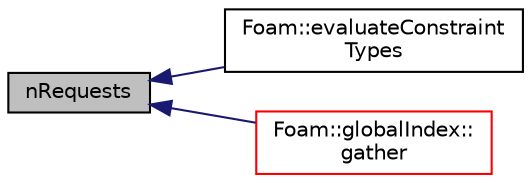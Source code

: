 digraph "nRequests"
{
  bgcolor="transparent";
  edge [fontname="Helvetica",fontsize="10",labelfontname="Helvetica",labelfontsize="10"];
  node [fontname="Helvetica",fontsize="10",shape=record];
  rankdir="LR";
  Node1 [label="nRequests",height=0.2,width=0.4,color="black", fillcolor="grey75", style="filled" fontcolor="black"];
  Node1 -> Node2 [dir="back",color="midnightblue",fontsize="10",style="solid",fontname="Helvetica"];
  Node2 [label="Foam::evaluateConstraint\lTypes",height=0.2,width=0.4,color="black",URL="$namespaceFoam.html#a421ae1d4831d9377d7f986ed81a676aa"];
  Node1 -> Node3 [dir="back",color="midnightblue",fontsize="10",style="solid",fontname="Helvetica"];
  Node3 [label="Foam::globalIndex::\lgather",height=0.2,width=0.4,color="red",URL="$classFoam_1_1globalIndex.html#a8fb2d6f37e51e85d52ca96078edb6c29",tooltip="Collect data in processor order on master (== procIDs[0]). "];
}

